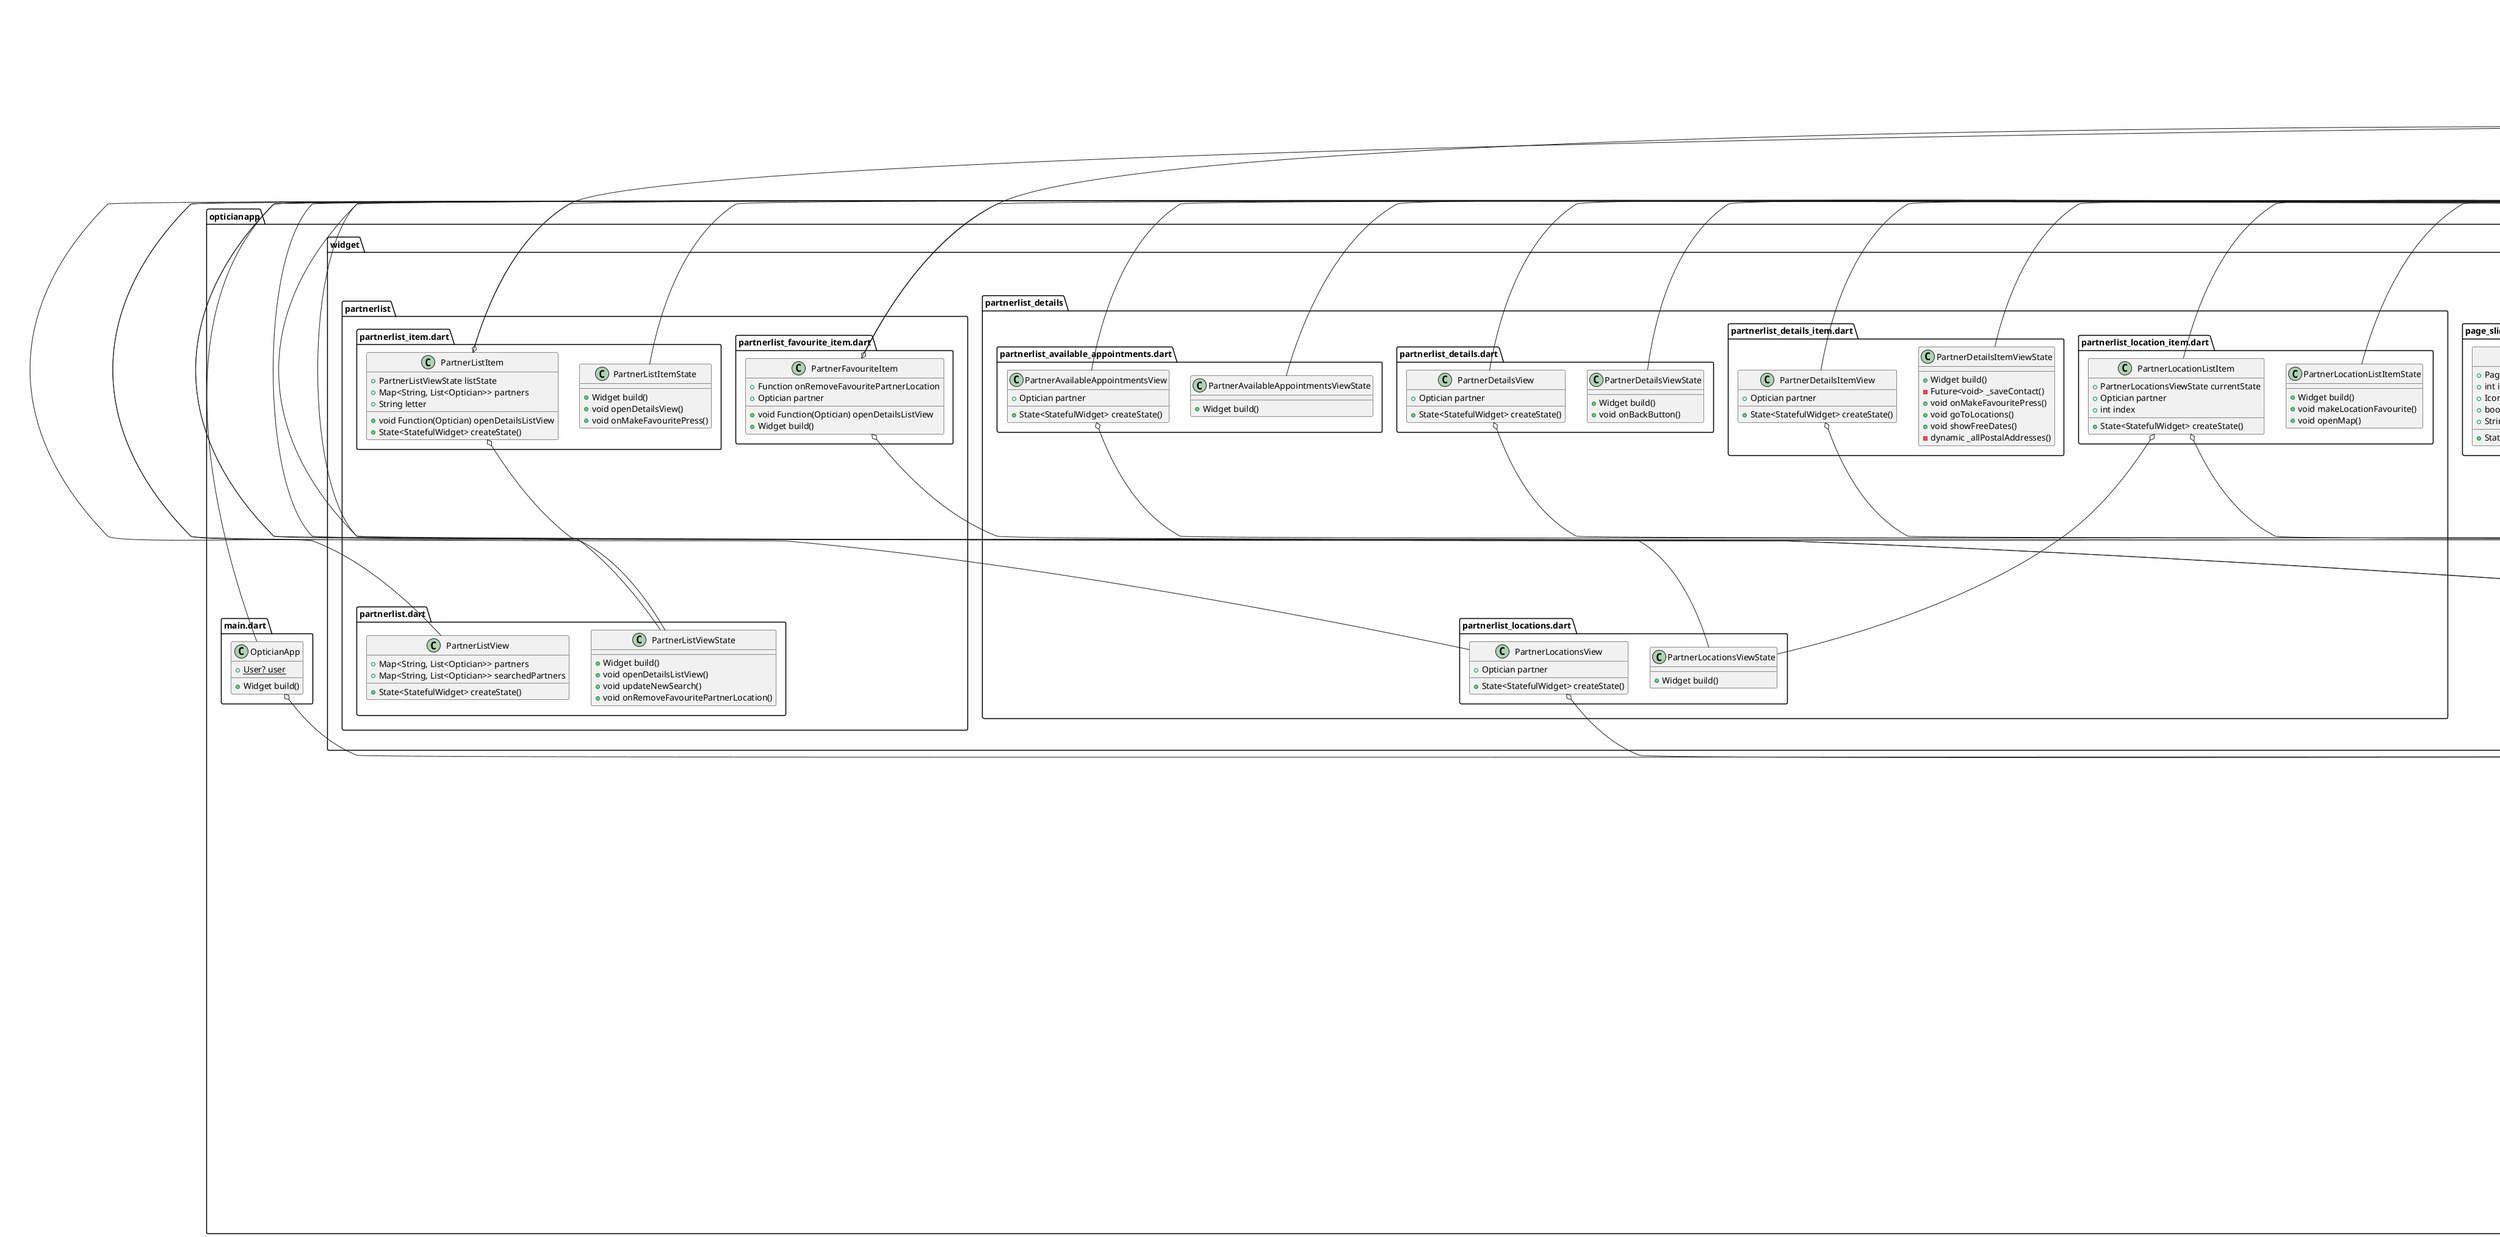 @startuml
set namespaceSeparator ::

class "opticianapp::data::json_reader.dart::JsonReader" {
  {static} +List<dynamic> jsonEyeglassPrescriptions
  {static} +List<dynamic> jsonAppointments
  {static} +List<dynamic> jsonOrders
  {static} +List<dynamic> jsonOpticians
  {static} +List<Appointment> appointments
  {static} +List<Order> orders
  {static} +List<EyeglassPrescription> eyeglassPrescriptions
  {static} +List<Optician> opticians
  {static} +Future<bool> initData()
  {static} +void readEyeglassPrescriptions()
  {static} +void readOrders()
  {static} +void readAppointments()
  {static} +void readOpticians()
  {static} +void resetData()
}

class "opticianapp::data::json_writer.dart::JsonWriter" {
  {static} +Future<Map<String, dynamic>> createReminderHttps()
  {static} +Future<Map<String, dynamic>> editReminderHttps()
  {static} +Future<bool> deleteReminder()
}

class "opticianapp::default_properties.dart::DefaultProperties" {
  {static} +double fontSize1
  {static} +double fontSize2
  {static} +double fontSize3
  {static} +double fontSize4
  {static} +double lessPadding
  {static} +double defaultPadding
  {static} +double morePadding
  {static} +double doubleMorePadding
  {static} +double tripleMorePadding
  {static} +double defaultRounded
  {static} +double moreRounded
  {static} +double iconSize
  {static} +double buttonSize
  {static} +Color blueColor
  {static} +Color lightBlueColor
  {static} +Color grayColor
  {static} +String serverIpAddress
  {static} +Color lightGrayColor
  {static} +DateFormat defaultDateFormat
}

"opticianapp::default_properties.dart::DefaultProperties" o-- "dart::ui::Color"
"opticianapp::default_properties.dart::DefaultProperties" o-- "intl::src::intl::date_format.dart::DateFormat"

class "opticianapp::main.dart::OpticianApp" {
  {static} +User? user
  +Widget build()
}

"opticianapp::main.dart::OpticianApp" o-- "opticianapp::model::user.dart::User"
"flutter::src::widgets::framework.dart::StatelessWidget" <|-- "opticianapp::main.dart::OpticianApp"

class "opticianapp::model::appointment.dart::Appointment" {
  +int id
  +int customerId
  +String type
  +String text
  +DateTime due
  +DateTime timestamp
  +Map<String, dynamic> toJson()
}

class "opticianapp::model::eyeglass_prescription.dart::EyeglassPrescription" {
  +int id
  +int customerId
  +String forename
  +String surname
  +String type
  +String text
  +DateTime date
  +double sphLeft
  +double sphRight
  +double cylLeft
  +double cylRight
  +double axisLeft
  +double axisRight
  +double addLeft
  +double addRight
  +double prism1Left
  +double prism1Right
  +double basis1Left
  +double basis1Right
  +double prism2Left
  +double prism2Right
  +double basis2Left
  +double basis2Right
  +double pdLeft
  +double pdRight
  +double hightLeft
  +double hightRight
  +double amplification
  +DateTime timestamp
  +Map<String, dynamic> toJson()
}

class "opticianapp::model::location.dart::Location" {
  +int id
  +String country
  +String zipCode
  +String city
  +String street
  +String streetNumber
  +Map<String, dynamic> toJson()
}

class "opticianapp::model::optician.dart::Optician" {
  +int id
  +String name
  +String description
  +List<Location> locations
  +String phoneNumber
  +String email
  +String website
  +List<DateTime> availableAppointments
  +Map<String, dynamic> toJson()
}

class "opticianapp::model::order.dart::Order" {
  +int id
  +int customerId
  +String type
  +String text
  +DateTime due
  +bool finished
  +DateTime timestamp
  +Map<String, dynamic> toJson()
}

class "opticianapp::model::user.dart::User" {
  +int id
  +String username
  +String password
  +int favouriteOpticianId
  +Map<int, int> favouriteOpticianLocations
  +Map<String, dynamic> toJson()
}

class "opticianapp::notification::notification_handler.dart::NotificationHandler" {
  +FlutterLocalNotificationsPlugin flutterLocalNotificationsPlugin
  +String notificationChannelId
  +int notificationId
  +void init()
  +Future<bool?> requestPermission()
  +void showNotification()
}

"opticianapp::notification::notification_handler.dart::NotificationHandler" o-- "flutter_local_notifications::src::flutter_local_notifications_plugin.dart::FlutterLocalNotificationsPlugin"

class "opticianapp::notification::notification_service.dart::NotificationService" {
  {static} +NotificationHandler notificationHandler
  +Future<void> initializeService()
  {static} +Future<bool> onIosBackground()
  {static} +Future<bool> onStart()
  {static} +Future<void> checkDues()
  {static} +Future<List<dynamic>?> getAppointmentDues()
  {static} +Future<List<dynamic>?> getOrderDues()
}

"opticianapp::notification::notification_service.dart::NotificationService" o-- "opticianapp::notification::notification_handler.dart::NotificationHandler"

class "opticianapp::widget::eyeglass_prescription::eyeglass_prescription.dart::EyeglassPrescriptionView" {
  +List<EyeglassPrescription> eyeglassPrescriptions
  +State<StatefulWidget> createState()
}

"flutter::src::widgets::framework.dart::StatefulWidget" <|-- "opticianapp::widget::eyeglass_prescription::eyeglass_prescription.dart::EyeglassPrescriptionView"

class "opticianapp::widget::eyeglass_prescription::eyeglass_prescription.dart::EyeglassPrescriptionViewState" {
  +int index
  +Widget build()
}

"flutter::src::widgets::framework.dart::State" <|-- "opticianapp::widget::eyeglass_prescription::eyeglass_prescription.dart::EyeglassPrescriptionViewState"

class "opticianapp::widget::eyeglass_prescription::eyeglass_prescription_details.dart::EyeglassPrescriptionDetailsView" {
  +EyeglassPrescription item
  +Widget build()
  +void onBackButtonPress()
}

"opticianapp::widget::eyeglass_prescription::eyeglass_prescription_details.dart::EyeglassPrescriptionDetailsView" o-- "opticianapp::model::eyeglass_prescription.dart::EyeglassPrescription"
"flutter::src::widgets::framework.dart::StatelessWidget" <|-- "opticianapp::widget::eyeglass_prescription::eyeglass_prescription_details.dart::EyeglassPrescriptionDetailsView"

class "opticianapp::widget::eyeglass_prescription::eyeglass_prescription_item.dart::EyeglassPrescriptionItem" {
  +EyeglassPrescription item
  +int index
  +Widget build()
  +void onItemPress()
}

"opticianapp::widget::eyeglass_prescription::eyeglass_prescription_item.dart::EyeglassPrescriptionItem" o-- "opticianapp::model::eyeglass_prescription.dart::EyeglassPrescription"
"flutter::src::widgets::framework.dart::StatelessWidget" <|-- "opticianapp::widget::eyeglass_prescription::eyeglass_prescription_item.dart::EyeglassPrescriptionItem"

class "opticianapp::widget::home::appointment.dart::AppointmentView" {
  +List<Appointment> appointments
  +PageController controller
  +State<StatefulWidget> createState()
}

"opticianapp::widget::home::appointment.dart::AppointmentView" o-- "flutter::src::widgets::page_view.dart::PageController"
"flutter::src::widgets::framework.dart::StatefulWidget" <|-- "opticianapp::widget::home::appointment.dart::AppointmentView"

class "opticianapp::widget::home::appointment.dart::AppointmentViewState" {
  -GlobalKey<FormState> _formKey
  +Widget build()
  +void onOrdersPress()
  +void onAddReminder()
  {static} +Future<Map<String, dynamic>?> createReminder()
}

"opticianapp::widget::home::appointment.dart::AppointmentViewState" o-- "flutter::src::widgets::framework.dart::GlobalKey<FormState>"
"flutter::src::widgets::framework.dart::State" <|-- "opticianapp::widget::home::appointment.dart::AppointmentViewState"

class "opticianapp::widget::home::appointment_item.dart::AppointmentItem" {
  +AppointmentViewState parentState
  +List<Appointment> appointments
  +Appointment item
  +State<StatefulWidget> createState()
}

"opticianapp::widget::home::appointment_item.dart::AppointmentItem" o-- "opticianapp::widget::home::appointment.dart::AppointmentViewState"
"opticianapp::widget::home::appointment_item.dart::AppointmentItem" o-- "opticianapp::model::appointment.dart::Appointment"
"flutter::src::widgets::framework.dart::StatefulWidget" <|-- "opticianapp::widget::home::appointment_item.dart::AppointmentItem"

class "opticianapp::widget::home::appointment_item.dart::AppointmentItemState" {
  -GlobalKey<FormState> _formKey
  +Widget build()
  +void onItemPress()
  +void onMenuPress()
  +void deleteReminder()
  +void editReminder()
  +Future<Map<String, dynamic>?> editReminderJson()
}

"opticianapp::widget::home::appointment_item.dart::AppointmentItemState" o-- "flutter::src::widgets::framework.dart::GlobalKey<FormState>"
"flutter::src::widgets::framework.dart::State" <|-- "opticianapp::widget::home::appointment_item.dart::AppointmentItemState"

class "opticianapp::widget::home::home.dart::HomeView" {
  +List<Order> orders
  +List<Appointment> appointments
  +void Function(bool) updateView
  +bool isAppointmentView
  +State<StatefulWidget> createState()
}

"opticianapp::widget::home::home.dart::HomeView" o-- "flutter::src::foundation::basic_types.dart::void Function(bool)"
"flutter::src::widgets::framework.dart::StatefulWidget" <|-- "opticianapp::widget::home::home.dart::HomeView"

class "opticianapp::widget::home::home.dart::HomeViewState" {
  +List<bool> activePages
  +PageController controller
  +void updateView()
  +void initState()
  +void dispose()
  +Widget build()
  +void pageChanged()
}

"opticianapp::widget::home::home.dart::HomeViewState" o-- "flutter::src::widgets::page_view.dart::PageController"
"flutter::src::widgets::framework.dart::State" <|-- "opticianapp::widget::home::home.dart::HomeViewState"

class "opticianapp::widget::home::order.dart::OrderView" {
  +List<Order> orders
  +PageController controller
  +Widget build()
  +void onAppointmentsPress()
}

"opticianapp::widget::home::order.dart::OrderView" o-- "flutter::src::widgets::page_view.dart::PageController"
"flutter::src::widgets::framework.dart::StatelessWidget" <|-- "opticianapp::widget::home::order.dart::OrderView"

class "opticianapp::widget::home::order_item.dart::OrderItem" {
  +Order item
  +Widget build()
  +void onItemPress()
}

"opticianapp::widget::home::order_item.dart::OrderItem" o-- "opticianapp::model::order.dart::Order"
"flutter::src::widgets::framework.dart::StatelessWidget" <|-- "opticianapp::widget::home::order_item.dart::OrderItem"

class "opticianapp::widget::information::about.dart::AboutView" {
  +Widget build()
  +void onBackButtonPress()
}

"flutter::src::widgets::framework.dart::StatelessWidget" <|-- "opticianapp::widget::information::about.dart::AboutView"

class "opticianapp::widget::information::faq_contact_lenses.dart::FaqContactLensesView" {
  +List<String> questions
  +List<String> answers
  +Widget build()
  +void onBackButtonPress()
}

"flutter::src::widgets::framework.dart::StatelessWidget" <|-- "opticianapp::widget::information::faq_contact_lenses.dart::FaqContactLensesView"

class "opticianapp::widget::information::faq_glasses.dart::FaqGlassesView" {
  +List<String> questions
  +List<String> answers
  +Widget build()
  +void onBackButtonPress()
}

"flutter::src::widgets::framework.dart::StatelessWidget" <|-- "opticianapp::widget::information::faq_glasses.dart::FaqGlassesView"

class "opticianapp::widget::information::feedback.dart::FeedbackView" {
  +State<StatefulWidget> createState()
}

"flutter::src::widgets::framework.dart::StatefulWidget" <|-- "opticianapp::widget::information::feedback.dart::FeedbackView"

class "opticianapp::widget::information::feedback.dart::FeedbackViewState" {
  -GlobalKey<FormState> _formKey
  +String? feedbackText
  +Widget build()
  +void onSendFeedback()
  +void onBackButtonPress()
}

"opticianapp::widget::information::feedback.dart::FeedbackViewState" o-- "flutter::src::widgets::framework.dart::GlobalKey<FormState>"
"flutter::src::widgets::framework.dart::State" <|-- "opticianapp::widget::information::feedback.dart::FeedbackViewState"

class "opticianapp::widget::information::imprint.dart::ImprintView" {
  +Widget build()
  +void onBackButtonPress()
}

"flutter::src::widgets::framework.dart::StatelessWidget" <|-- "opticianapp::widget::information::imprint.dart::ImprintView"

class "opticianapp::widget::information::information.dart::InformationView" {
  +Widget build()
}

"flutter::src::widgets::framework.dart::StatelessWidget" <|-- "opticianapp::widget::information::information.dart::InformationView"

class "opticianapp::widget::information::information.dart::InformationItemView" {
  +String title
  +Icon icon
  +Widget navigatorWidget
  +bool isFirstItem
  +bool isLastItem
  +Color textColor
  +Widget build()
  +void navigateToView()
}

"opticianapp::widget::information::information.dart::InformationItemView" o-- "flutter::src::widgets::icon.dart::Icon"
"opticianapp::widget::information::information.dart::InformationItemView" o-- "flutter::src::widgets::framework.dart::Widget"
"opticianapp::widget::information::information.dart::InformationItemView" o-- "dart::ui::Color"
"flutter::src::widgets::framework.dart::StatelessWidget" <|-- "opticianapp::widget::information::information.dart::InformationItemView"

class "opticianapp::widget::login.dart::LoginView" {
  +State<StatefulWidget> createState()
}

"flutter::src::widgets::framework.dart::StatefulWidget" <|-- "opticianapp::widget::login.dart::LoginView"

class "opticianapp::widget::login.dart::LoginViewState" {
  -GlobalKey<FormState> _formKey
  +String? errorText
  +String? errorTextUserData
  +String userName
  +String password
  +bool isLoginButtonPressed
  +BuildContext? loadingDialogContext
  +Widget build()
  +void onLogin()
  +void redirectToApp()
  +Future<bool> checkUserData()
  +void addNetworkConnectionListener()
  +Future<bool> setHasNetworkConnection()
  +void showLoadingDialog()
  +Future<void> fetchAndCheckData()
  +Future<void> closeLoadingDialog()
}

"opticianapp::widget::login.dart::LoginViewState" o-- "flutter::src::widgets::framework.dart::GlobalKey<FormState>"
"opticianapp::widget::login.dart::LoginViewState" o-- "flutter::src::widgets::framework.dart::BuildContext"
"flutter::src::widgets::framework.dart::State" <|-- "opticianapp::widget::login.dart::LoginViewState"

class "opticianapp::widget::page_slider.dart::PageSlider" {
  +bool isAppointmentView
  +State<StatefulWidget> createState()
}

"flutter::src::widgets::framework.dart::StatefulWidget" <|-- "opticianapp::widget::page_slider.dart::PageSlider"

class "opticianapp::widget::page_slider.dart::PageSliderState" {
  +List<bool> activePages
  +PageController controller
  +void dispose()
  +void updateView()
  +Widget build()
  +void pageChanged()
}

"opticianapp::widget::page_slider.dart::PageSliderState" o-- "flutter::src::widgets::page_view.dart::PageController"
"flutter::src::widgets::framework.dart::State" <|-- "opticianapp::widget::page_slider.dart::PageSliderState"

class "opticianapp::widget::page_slider_icon.dart::PageSliderIcon" {
  +PageController controller
  +int index
  +IconData icon
  +bool isActive
  +String tooltip
  +State<StatefulWidget> createState()
}

"opticianapp::widget::page_slider_icon.dart::PageSliderIcon" o-- "flutter::src::widgets::page_view.dart::PageController"
"opticianapp::widget::page_slider_icon.dart::PageSliderIcon" o-- "flutter::src::widgets::icon_data.dart::IconData"
"flutter::src::widgets::framework.dart::StatefulWidget" <|-- "opticianapp::widget::page_slider_icon.dart::PageSliderIcon"

class "opticianapp::widget::page_slider_icon.dart::PageIconState" {
  +Widget build()
  +void onIconPressed()
}

"flutter::src::widgets::framework.dart::State" <|-- "opticianapp::widget::page_slider_icon.dart::PageIconState"

class "opticianapp::widget::partnerlist::partnerlist.dart::PartnerListView" {
  +Map<String, List<Optician>> partners
  +Map<String, List<Optician>> searchedPartners
  +State<StatefulWidget> createState()
}

"flutter::src::widgets::framework.dart::StatefulWidget" <|-- "opticianapp::widget::partnerlist::partnerlist.dart::PartnerListView"

class "opticianapp::widget::partnerlist::partnerlist.dart::PartnerListViewState" {
  +Widget build()
  +void openDetailsListView()
  +void updateNewSearch()
  +void onRemoveFavouritePartnerLocation()
}

"flutter::src::widgets::framework.dart::State" <|-- "opticianapp::widget::partnerlist::partnerlist.dart::PartnerListViewState"

class "opticianapp::widget::partnerlist::partnerlist_favourite_item.dart::PartnerFavouriteItem" {
  +void Function(Optician) openDetailsListView
  +Function onRemoveFavouritePartnerLocation
  +Optician partner
  +Widget build()
}

"opticianapp::widget::partnerlist::partnerlist_favourite_item.dart::PartnerFavouriteItem" o-- "flutter::src::foundation::basic_types.dart::void Function(Optician)"
"opticianapp::widget::partnerlist::partnerlist_favourite_item.dart::PartnerFavouriteItem" o-- "opticianapp::model::optician.dart::Optician"
"flutter::src::widgets::framework.dart::StatelessWidget" <|-- "opticianapp::widget::partnerlist::partnerlist_favourite_item.dart::PartnerFavouriteItem"

class "opticianapp::widget::partnerlist::partnerlist_item.dart::PartnerListItem" {
  +PartnerListViewState listState
  +void Function(Optician) openDetailsListView
  +Map<String, List<Optician>> partners
  +String letter
  +State<StatefulWidget> createState()
}

"opticianapp::widget::partnerlist::partnerlist_item.dart::PartnerListItem" o-- "opticianapp::widget::partnerlist::partnerlist.dart::PartnerListViewState"
"opticianapp::widget::partnerlist::partnerlist_item.dart::PartnerListItem" o-- "flutter::src::foundation::basic_types.dart::void Function(Optician)"
"flutter::src::widgets::framework.dart::StatefulWidget" <|-- "opticianapp::widget::partnerlist::partnerlist_item.dart::PartnerListItem"

class "opticianapp::widget::partnerlist::partnerlist_item.dart::PartnerListItemState" {
  +Widget build()
  +void openDetailsView()
  +void onMakeFavouritePress()
}

"flutter::src::widgets::framework.dart::State" <|-- "opticianapp::widget::partnerlist::partnerlist_item.dart::PartnerListItemState"

class "opticianapp::widget::partnerlist_details::partnerlist_available_appointments.dart::PartnerAvailableAppointmentsView" {
  +Optician partner
  +State<StatefulWidget> createState()
}

"opticianapp::widget::partnerlist_details::partnerlist_available_appointments.dart::PartnerAvailableAppointmentsView" o-- "opticianapp::model::optician.dart::Optician"
"flutter::src::widgets::framework.dart::StatefulWidget" <|-- "opticianapp::widget::partnerlist_details::partnerlist_available_appointments.dart::PartnerAvailableAppointmentsView"

class "opticianapp::widget::partnerlist_details::partnerlist_available_appointments.dart::PartnerAvailableAppointmentsViewState" {
  +Widget build()
}

"flutter::src::widgets::framework.dart::State" <|-- "opticianapp::widget::partnerlist_details::partnerlist_available_appointments.dart::PartnerAvailableAppointmentsViewState"

class "opticianapp::widget::partnerlist_details::partnerlist_details.dart::PartnerDetailsView" {
  +Optician partner
  +State<StatefulWidget> createState()
}

"opticianapp::widget::partnerlist_details::partnerlist_details.dart::PartnerDetailsView" o-- "opticianapp::model::optician.dart::Optician"
"flutter::src::widgets::framework.dart::StatefulWidget" <|-- "opticianapp::widget::partnerlist_details::partnerlist_details.dart::PartnerDetailsView"

class "opticianapp::widget::partnerlist_details::partnerlist_details.dart::PartnerDetailsViewState" {
  +Widget build()
  +void onBackButton()
}

"flutter::src::widgets::framework.dart::State" <|-- "opticianapp::widget::partnerlist_details::partnerlist_details.dart::PartnerDetailsViewState"

class "opticianapp::widget::partnerlist_details::partnerlist_details_item.dart::PartnerDetailsItemView" {
  +Optician partner
  +State<StatefulWidget> createState()
}

"opticianapp::widget::partnerlist_details::partnerlist_details_item.dart::PartnerDetailsItemView" o-- "opticianapp::model::optician.dart::Optician"
"flutter::src::widgets::framework.dart::StatefulWidget" <|-- "opticianapp::widget::partnerlist_details::partnerlist_details_item.dart::PartnerDetailsItemView"

class "opticianapp::widget::partnerlist_details::partnerlist_details_item.dart::PartnerDetailsItemViewState" {
  +Widget build()
  -Future<void> _saveContact()
  +void onMakeFavouritePress()
  +void goToLocations()
  +void showFreeDates()
  -dynamic _allPostalAddresses()
}

"flutter::src::widgets::framework.dart::State" <|-- "opticianapp::widget::partnerlist_details::partnerlist_details_item.dart::PartnerDetailsItemViewState"

class "opticianapp::widget::partnerlist_details::partnerlist_locations.dart::PartnerLocationsView" {
  +Optician partner
  +State<StatefulWidget> createState()
}

"opticianapp::widget::partnerlist_details::partnerlist_locations.dart::PartnerLocationsView" o-- "opticianapp::model::optician.dart::Optician"
"flutter::src::widgets::framework.dart::StatefulWidget" <|-- "opticianapp::widget::partnerlist_details::partnerlist_locations.dart::PartnerLocationsView"

class "opticianapp::widget::partnerlist_details::partnerlist_locations.dart::PartnerLocationsViewState" {
  +Widget build()
}

"flutter::src::widgets::framework.dart::State" <|-- "opticianapp::widget::partnerlist_details::partnerlist_locations.dart::PartnerLocationsViewState"

class "opticianapp::widget::partnerlist_details::partnerlist_location_item.dart::PartnerLocationListItem" {
  +PartnerLocationsViewState currentState
  +Optician partner
  +int index
  +State<StatefulWidget> createState()
}

"opticianapp::widget::partnerlist_details::partnerlist_location_item.dart::PartnerLocationListItem" o-- "opticianapp::widget::partnerlist_details::partnerlist_locations.dart::PartnerLocationsViewState"
"opticianapp::widget::partnerlist_details::partnerlist_location_item.dart::PartnerLocationListItem" o-- "opticianapp::model::optician.dart::Optician"
"flutter::src::widgets::framework.dart::StatefulWidget" <|-- "opticianapp::widget::partnerlist_details::partnerlist_location_item.dart::PartnerLocationListItem"

class "opticianapp::widget::partnerlist_details::partnerlist_location_item.dart::PartnerLocationListItemState" {
  +Widget build()
  +void makeLocationFavourite()
  +void openMap()
}

"flutter::src::widgets::framework.dart::State" <|-- "opticianapp::widget::partnerlist_details::partnerlist_location_item.dart::PartnerLocationListItemState"


@enduml